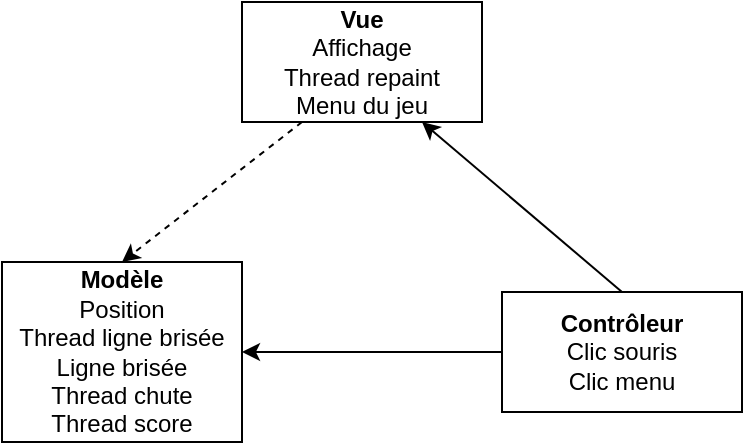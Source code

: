 <mxfile version="23.1.1" type="device">
  <diagram name="Page-1" id="GVxutM5WPWlsvHjFawSS">
    <mxGraphModel dx="658" dy="446" grid="1" gridSize="10" guides="1" tooltips="1" connect="1" arrows="1" fold="1" page="1" pageScale="1" pageWidth="827" pageHeight="1169" math="0" shadow="0">
      <root>
        <mxCell id="0" />
        <mxCell id="1" parent="0" />
        <mxCell id="GOnJYGbidh557vje_k1i-1" value="&lt;b&gt;Vue&lt;/b&gt;&lt;br&gt;Affichage&lt;br&gt;Thread repaint&lt;br&gt;&lt;span style=&quot;white-space: pre;&quot;&gt;Menu du jeu&lt;/span&gt;&lt;br&gt;" style="rounded=0;whiteSpace=wrap;html=1;" parent="1" vertex="1">
          <mxGeometry x="360" y="310" width="120" height="60" as="geometry" />
        </mxCell>
        <mxCell id="GOnJYGbidh557vje_k1i-2" value="&lt;b&gt;Contrôleur&lt;/b&gt;&lt;br&gt;Clic souris&lt;br&gt;Clic menu" style="rounded=0;whiteSpace=wrap;html=1;" parent="1" vertex="1">
          <mxGeometry x="490" y="455" width="120" height="60" as="geometry" />
        </mxCell>
        <mxCell id="GOnJYGbidh557vje_k1i-3" value="&lt;b&gt;Modèle&lt;/b&gt;&lt;br&gt;Position&lt;br&gt;Thread ligne brisée&lt;br&gt;Ligne brisée&lt;br&gt;Thread chute&lt;br&gt;Thread score" style="rounded=0;whiteSpace=wrap;html=1;" parent="1" vertex="1">
          <mxGeometry x="240" y="440" width="120" height="90" as="geometry" />
        </mxCell>
        <mxCell id="GOnJYGbidh557vje_k1i-4" value="" style="endArrow=classic;html=1;rounded=0;entryX=0.75;entryY=1;entryDx=0;entryDy=0;exitX=0.5;exitY=0;exitDx=0;exitDy=0;" parent="1" target="GOnJYGbidh557vje_k1i-1" edge="1" source="GOnJYGbidh557vje_k1i-2">
          <mxGeometry width="50" height="50" relative="1" as="geometry">
            <mxPoint x="540" y="440" as="sourcePoint" />
            <mxPoint x="590" y="390" as="targetPoint" />
          </mxGeometry>
        </mxCell>
        <mxCell id="GOnJYGbidh557vje_k1i-5" value="" style="endArrow=classic;html=1;rounded=0;exitX=0;exitY=0.5;exitDx=0;exitDy=0;" parent="1" source="GOnJYGbidh557vje_k1i-2" target="GOnJYGbidh557vje_k1i-3" edge="1">
          <mxGeometry width="50" height="50" relative="1" as="geometry">
            <mxPoint x="480" y="480" as="sourcePoint" />
            <mxPoint x="396" y="410" as="targetPoint" />
          </mxGeometry>
        </mxCell>
        <mxCell id="GOnJYGbidh557vje_k1i-8" value="" style="endArrow=classic;html=1;rounded=0;exitX=0.25;exitY=1;exitDx=0;exitDy=0;entryX=0.5;entryY=0;entryDx=0;entryDy=0;dashed=1;" parent="1" source="GOnJYGbidh557vje_k1i-1" target="GOnJYGbidh557vje_k1i-3" edge="1">
          <mxGeometry width="50" height="50" relative="1" as="geometry">
            <mxPoint x="360" y="339.5" as="sourcePoint" />
            <mxPoint x="240" y="339.5" as="targetPoint" />
          </mxGeometry>
        </mxCell>
      </root>
    </mxGraphModel>
  </diagram>
</mxfile>
